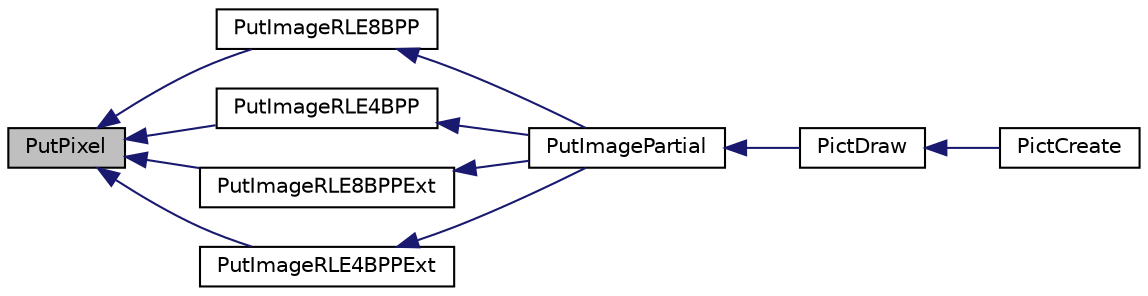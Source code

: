 digraph "PutPixel"
{
  edge [fontname="Helvetica",fontsize="10",labelfontname="Helvetica",labelfontsize="10"];
  node [fontname="Helvetica",fontsize="10",shape=record];
  rankdir="LR";
  Node1 [label="PutPixel",height=0.2,width=0.4,color="black", fillcolor="grey75", style="filled", fontcolor="black"];
  Node1 -> Node2 [dir="back",color="midnightblue",fontsize="10",style="solid"];
  Node2 [label="PutImageRLE8BPP",height=0.2,width=0.4,color="black", fillcolor="white", style="filled",URL="$_primitive_8c.html#a6af05a3ba8686a4530ba7248c0d6ce9f"];
  Node2 -> Node3 [dir="back",color="midnightblue",fontsize="10",style="solid"];
  Node3 [label="PutImagePartial",height=0.2,width=0.4,color="black", fillcolor="white", style="filled",URL="$_primitive_8h.html#a6a90a4795b51e461d8efed81a7f98874"];
  Node3 -> Node4 [dir="back",color="midnightblue",fontsize="10",style="solid"];
  Node4 [label="PictDraw",height=0.2,width=0.4,color="black", fillcolor="white", style="filled",URL="$_picture_8h.html#a317a09c3c5d88b43a8473d9f3cd29475"];
  Node4 -> Node5 [dir="back",color="midnightblue",fontsize="10",style="solid"];
  Node5 [label="PictCreate",height=0.2,width=0.4,color="black", fillcolor="white", style="filled",URL="$_picture_8h.html#ae3b4b7d30eb65f8efa26f2f46911f8ac"];
  Node1 -> Node6 [dir="back",color="midnightblue",fontsize="10",style="solid"];
  Node6 [label="PutImageRLE4BPP",height=0.2,width=0.4,color="black", fillcolor="white", style="filled",URL="$_primitive_8c.html#a63a90474134e5c0f2848e00cf39ef574"];
  Node6 -> Node3 [dir="back",color="midnightblue",fontsize="10",style="solid"];
  Node1 -> Node7 [dir="back",color="midnightblue",fontsize="10",style="solid"];
  Node7 [label="PutImageRLE8BPPExt",height=0.2,width=0.4,color="black", fillcolor="white", style="filled",URL="$_primitive_8c.html#a42b04fbbc86862504eabe7f61aae37c5"];
  Node7 -> Node3 [dir="back",color="midnightblue",fontsize="10",style="solid"];
  Node1 -> Node8 [dir="back",color="midnightblue",fontsize="10",style="solid"];
  Node8 [label="PutImageRLE4BPPExt",height=0.2,width=0.4,color="black", fillcolor="white", style="filled",URL="$_primitive_8c.html#a7ca7a3f4f871178447c2d8f96bcec1f8"];
  Node8 -> Node3 [dir="back",color="midnightblue",fontsize="10",style="solid"];
}
